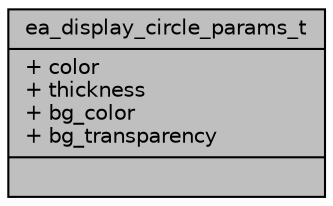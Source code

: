 digraph "ea_display_circle_params_t"
{
 // INTERACTIVE_SVG=YES
 // LATEX_PDF_SIZE
  bgcolor="transparent";
  edge [fontname="Helvetica",fontsize="10",labelfontname="Helvetica",labelfontsize="10"];
  node [fontname="Helvetica",fontsize="10",shape=record];
  Node1 [label="{ea_display_circle_params_t\n|+ color\l+ thickness\l+ bg_color\l+ bg_transparency\l|}",height=0.2,width=0.4,color="black", fillcolor="grey75", style="filled", fontcolor="black",tooltip=" "];
}
